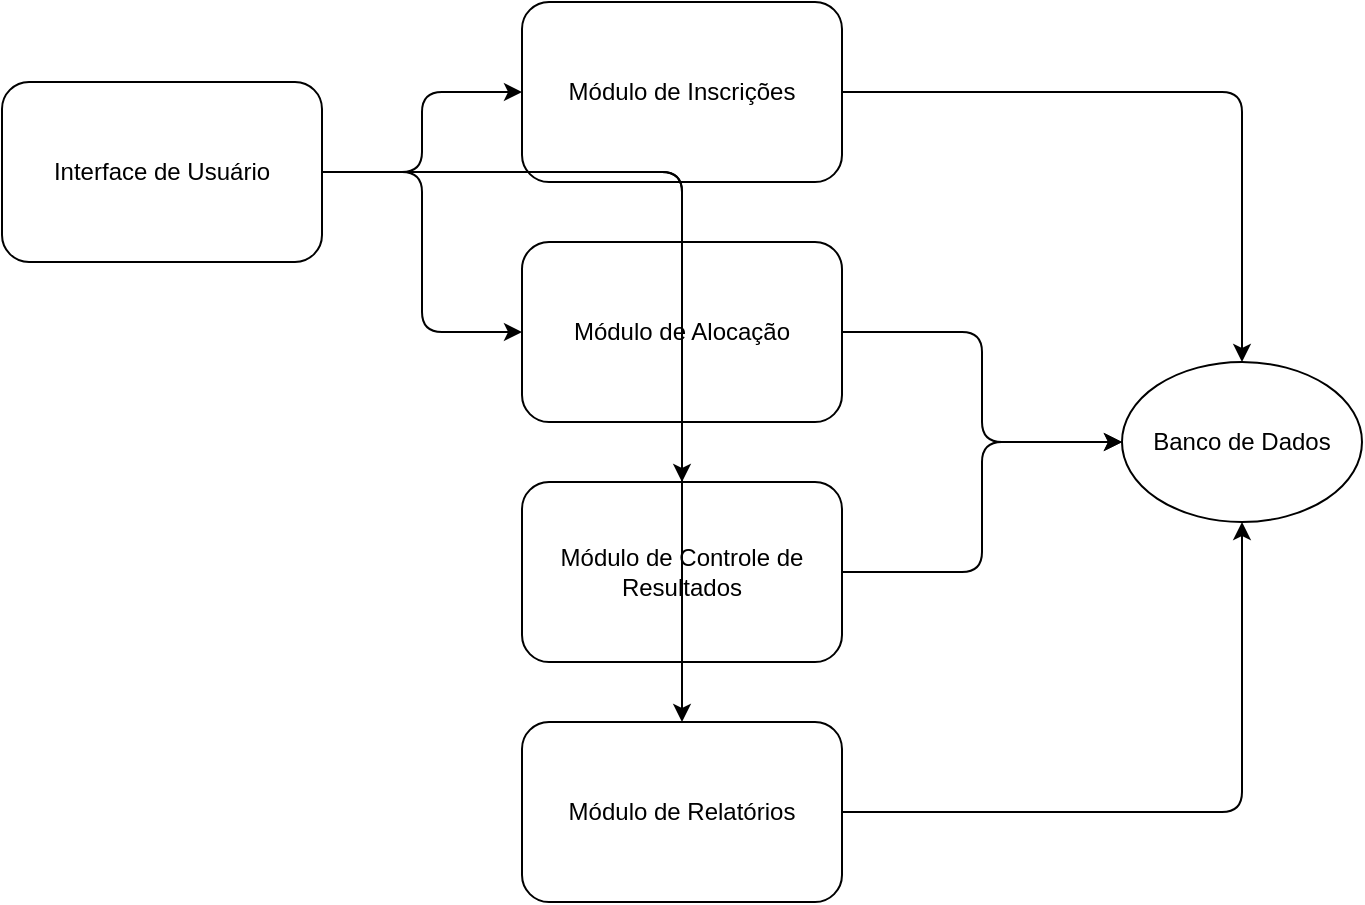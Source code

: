<mxfile>
  <diagram name="Diagrama de Componentes SGO">
    <mxGraphModel dx="982" dy="648" grid="1" gridSize="10" guides="1" tooltips="1" connect="1" arrows="1" fold="1" page="1" pageScale="1" pageWidth="827" pageHeight="1169" math="0" shadow="0">
      <root>
        <mxCell id="0" />
        <mxCell id="1" parent="0" />
        
        <!-- Interface de Usuário -->
        <mxCell id="UI" value="Interface de Usuário" style="rounded=1;whiteSpace=wrap;html=1;" vertex="1" parent="1">
          <mxGeometry x="40" y="100" width="160" height="90" as="geometry" />
        </mxCell>

        <!-- Módulo de Inscrições -->
        <mxCell id="ModuloInscricoes" value="Módulo de Inscrições" style="rounded=1;whiteSpace=wrap;html=1;" vertex="1" parent="1">
          <mxGeometry x="300" y="60" width="160" height="90" as="geometry" />
        </mxCell>

        <!-- Módulo de Alocação -->
        <mxCell id="ModuloAlocacao" value="Módulo de Alocação" style="rounded=1;whiteSpace=wrap;html=1;" vertex="1" parent="1">
          <mxGeometry x="300" y="180" width="160" height="90" as="geometry" />
        </mxCell>

        <!-- Módulo de Controle de Resultados -->
        <mxCell id="ModuloResultados" value="Módulo de Controle de Resultados" style="rounded=1;whiteSpace=wrap;html=1;" vertex="1" parent="1">
          <mxGeometry x="300" y="300" width="160" height="90" as="geometry" />
        </mxCell>

        <!-- Módulo de Relatórios -->
        <mxCell id="ModuloRelatorios" value="Módulo de Relatórios" style="rounded=1;whiteSpace=wrap;html=1;" vertex="1" parent="1">
          <mxGeometry x="300" y="420" width="160" height="90" as="geometry" />
        </mxCell>

        <!-- Banco de Dados -->
        <mxCell id="BancoDados" value="Banco de Dados" style="ellipse;whiteSpace=wrap;html=1;" vertex="1" parent="1">
          <mxGeometry x="600" y="240" width="120" height="80" as="geometry" />
        </mxCell>

        <!-- Ligações -->
        <mxCell id="edge1" style="edgeStyle=orthogonalEdgeStyle;rounded=1;exitX=1;exitY=0.5;exitDx=0;exitDy=0;" edge="1" parent="1" source="UI" target="ModuloInscricoes">
          <mxGeometry relative="1" as="geometry" />
        </mxCell>

        <mxCell id="edge2" style="edgeStyle=orthogonalEdgeStyle;rounded=1;exitX=1;exitY=0.5;exitDx=0;exitDy=0;" edge="1" parent="1" source="UI" target="ModuloAlocacao">
          <mxGeometry relative="1" as="geometry" />
        </mxCell>

        <mxCell id="edge3" style="edgeStyle=orthogonalEdgeStyle;rounded=1;exitX=1;exitY=0.5;exitDx=0;exitDy=0;" edge="1" parent="1" source="UI" target="ModuloResultados">
          <mxGeometry relative="1" as="geometry" />
        </mxCell>

        <mxCell id="edge4" style="edgeStyle=orthogonalEdgeStyle;rounded=1;exitX=1;exitY=0.5;exitDx=0;exitDy=0;" edge="1" parent="1" source="UI" target="ModuloRelatorios">
          <mxGeometry relative="1" as="geometry" />
        </mxCell>

        <mxCell id="edge5" style="edgeStyle=orthogonalEdgeStyle;rounded=1;exitX=1;exitY=0.5;exitDx=0;exitDy=0;" edge="1" parent="1" source="ModuloInscricoes" target="BancoDados">
          <mxGeometry relative="1" as="geometry" />
        </mxCell>

        <mxCell id="edge6" style="edgeStyle=orthogonalEdgeStyle;rounded=1;exitX=1;exitY=0.5;exitDx=0;exitDy=0;" edge="1" parent="1" source="ModuloAlocacao" target="BancoDados">
          <mxGeometry relative="1" as="geometry" />
        </mxCell>

        <mxCell id="edge7" style="edgeStyle=orthogonalEdgeStyle;rounded=1;exitX=1;exitY=0.5;exitDx=0;exitDy=0;" edge="1" parent="1" source="ModuloResultados" target="BancoDados">
          <mxGeometry relative="1" as="geometry" />
        </mxCell>

        <mxCell id="edge8" style="edgeStyle=orthogonalEdgeStyle;rounded=1;exitX=1;exitY=0.5;exitDx=0;exitDy=0;" edge="1" parent="1" source="ModuloRelatorios" target="BancoDados">
          <mxGeometry relative="1" as="geometry" />
        </mxCell>
      </root>
    </mxGraphModel>
  </diagram>
</mxfile>
